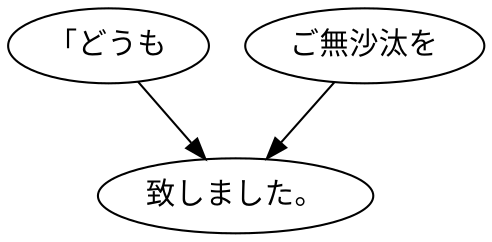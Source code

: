 digraph graph3747 {
	node0 [label="「どうも"];
	node1 [label="ご無沙汰を"];
	node2 [label="致しました。"];
	node0 -> node2;
	node1 -> node2;
}
